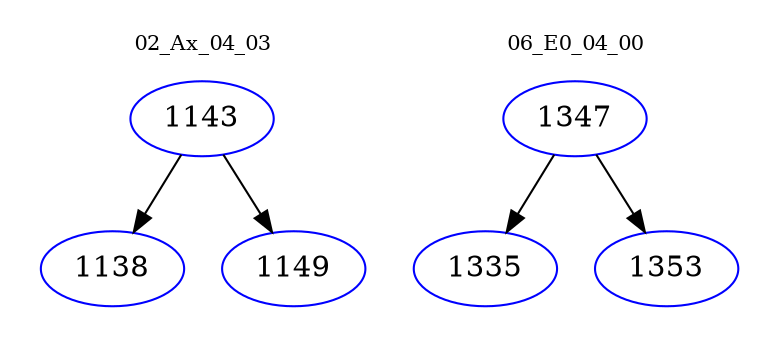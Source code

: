 digraph{
subgraph cluster_0 {
color = white
label = "02_Ax_04_03";
fontsize=10;
T0_1143 [label="1143", color="blue"]
T0_1143 -> T0_1138 [color="black"]
T0_1138 [label="1138", color="blue"]
T0_1143 -> T0_1149 [color="black"]
T0_1149 [label="1149", color="blue"]
}
subgraph cluster_1 {
color = white
label = "06_E0_04_00";
fontsize=10;
T1_1347 [label="1347", color="blue"]
T1_1347 -> T1_1335 [color="black"]
T1_1335 [label="1335", color="blue"]
T1_1347 -> T1_1353 [color="black"]
T1_1353 [label="1353", color="blue"]
}
}
